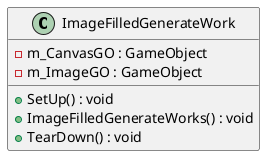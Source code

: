 @startuml
class ImageFilledGenerateWork {
    - m_CanvasGO : GameObject
    - m_ImageGO : GameObject
    + SetUp() : void
    + ImageFilledGenerateWorks() : void
    + TearDown() : void
}
@enduml
